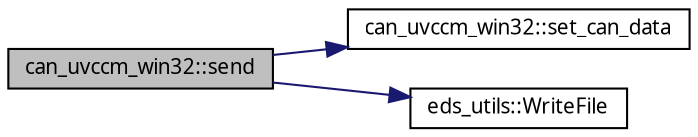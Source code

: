 digraph G
{
  edge [fontname="FreeSans.ttf",fontsize=10,labelfontname="FreeSans.ttf",labelfontsize=10];
  node [fontname="FreeSans.ttf",fontsize=10,shape=record];
  rankdir=LR;
  Node1 [label="can_uvccm_win32::send",height=0.2,width=0.4,color="black", fillcolor="grey75", style="filled" fontcolor="black"];
  Node1 -> Node2 [color="midnightblue",fontsize=10,style="solid",fontname="FreeSans.ttf"];
  Node2 [label="can_uvccm_win32::set_can_data",height=0.2,width=0.4,color="black", fillcolor="white", style="filled",URL="$classcan__uvccm__win32.html#0f2aed9c45f29e6082f37ea17aea46ae"];
  Node1 -> Node3 [color="midnightblue",fontsize=10,style="solid",fontname="FreeSans.ttf"];
  Node3 [label="eds_utils::WriteFile",height=0.2,width=0.4,color="black", fillcolor="white", style="filled",URL="$namespaceeds__utils.html#d9540832adbe476f1ba6a0cafcbbafbc"];
}
